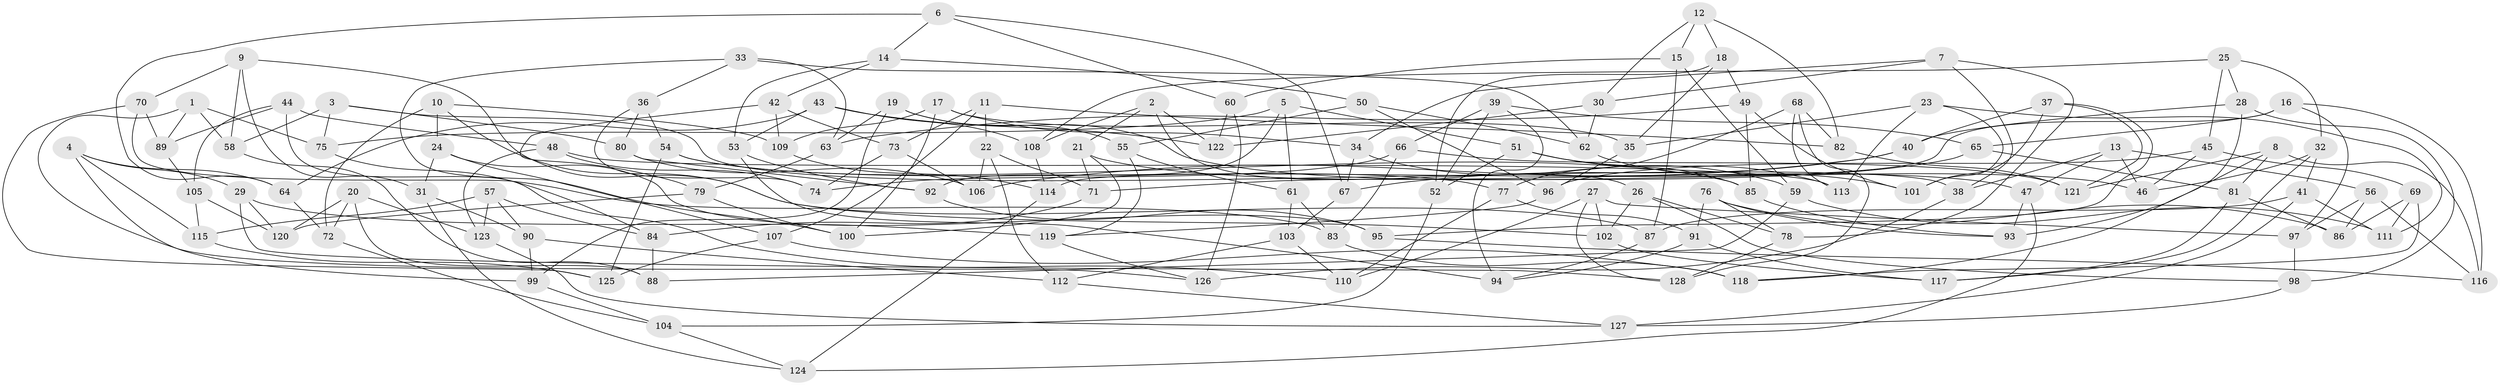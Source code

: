 // coarse degree distribution, {11: 0.05194805194805195, 4: 0.7662337662337663, 9: 0.05194805194805195, 8: 0.025974025974025976, 3: 0.05194805194805195, 10: 0.03896103896103896, 12: 0.012987012987012988}
// Generated by graph-tools (version 1.1) at 2025/54/03/04/25 22:54:01]
// undirected, 128 vertices, 256 edges
graph export_dot {
  node [color=gray90,style=filled];
  1;
  2;
  3;
  4;
  5;
  6;
  7;
  8;
  9;
  10;
  11;
  12;
  13;
  14;
  15;
  16;
  17;
  18;
  19;
  20;
  21;
  22;
  23;
  24;
  25;
  26;
  27;
  28;
  29;
  30;
  31;
  32;
  33;
  34;
  35;
  36;
  37;
  38;
  39;
  40;
  41;
  42;
  43;
  44;
  45;
  46;
  47;
  48;
  49;
  50;
  51;
  52;
  53;
  54;
  55;
  56;
  57;
  58;
  59;
  60;
  61;
  62;
  63;
  64;
  65;
  66;
  67;
  68;
  69;
  70;
  71;
  72;
  73;
  74;
  75;
  76;
  77;
  78;
  79;
  80;
  81;
  82;
  83;
  84;
  85;
  86;
  87;
  88;
  89;
  90;
  91;
  92;
  93;
  94;
  95;
  96;
  97;
  98;
  99;
  100;
  101;
  102;
  103;
  104;
  105;
  106;
  107;
  108;
  109;
  110;
  111;
  112;
  113;
  114;
  115;
  116;
  117;
  118;
  119;
  120;
  121;
  122;
  123;
  124;
  125;
  126;
  127;
  128;
  1 -- 58;
  1 -- 75;
  1 -- 89;
  1 -- 126;
  2 -- 26;
  2 -- 108;
  2 -- 122;
  2 -- 21;
  3 -- 80;
  3 -- 75;
  3 -- 38;
  3 -- 58;
  4 -- 29;
  4 -- 64;
  4 -- 115;
  4 -- 99;
  5 -- 61;
  5 -- 75;
  5 -- 92;
  5 -- 51;
  6 -- 60;
  6 -- 14;
  6 -- 67;
  6 -- 64;
  7 -- 30;
  7 -- 78;
  7 -- 34;
  7 -- 38;
  8 -- 81;
  8 -- 116;
  8 -- 93;
  8 -- 121;
  9 -- 70;
  9 -- 102;
  9 -- 58;
  9 -- 31;
  10 -- 72;
  10 -- 109;
  10 -- 87;
  10 -- 24;
  11 -- 73;
  11 -- 22;
  11 -- 107;
  11 -- 82;
  12 -- 30;
  12 -- 15;
  12 -- 18;
  12 -- 82;
  13 -- 38;
  13 -- 56;
  13 -- 46;
  13 -- 47;
  14 -- 50;
  14 -- 53;
  14 -- 42;
  15 -- 87;
  15 -- 59;
  15 -- 60;
  16 -- 116;
  16 -- 97;
  16 -- 65;
  16 -- 114;
  17 -- 109;
  17 -- 100;
  17 -- 34;
  17 -- 35;
  18 -- 35;
  18 -- 49;
  18 -- 52;
  19 -- 46;
  19 -- 55;
  19 -- 99;
  19 -- 63;
  20 -- 72;
  20 -- 123;
  20 -- 120;
  20 -- 88;
  21 -- 71;
  21 -- 47;
  21 -- 100;
  22 -- 112;
  22 -- 71;
  22 -- 106;
  23 -- 111;
  23 -- 35;
  23 -- 113;
  23 -- 101;
  24 -- 107;
  24 -- 31;
  24 -- 95;
  25 -- 108;
  25 -- 32;
  25 -- 28;
  25 -- 45;
  26 -- 78;
  26 -- 102;
  26 -- 98;
  27 -- 128;
  27 -- 97;
  27 -- 102;
  27 -- 110;
  28 -- 118;
  28 -- 40;
  28 -- 98;
  29 -- 120;
  29 -- 128;
  29 -- 119;
  30 -- 122;
  30 -- 62;
  31 -- 90;
  31 -- 124;
  32 -- 41;
  32 -- 117;
  32 -- 46;
  33 -- 63;
  33 -- 100;
  33 -- 62;
  33 -- 36;
  34 -- 59;
  34 -- 67;
  35 -- 96;
  36 -- 54;
  36 -- 74;
  36 -- 80;
  37 -- 95;
  37 -- 101;
  37 -- 40;
  37 -- 121;
  38 -- 126;
  39 -- 52;
  39 -- 66;
  39 -- 94;
  39 -- 65;
  40 -- 67;
  40 -- 106;
  41 -- 127;
  41 -- 87;
  41 -- 111;
  42 -- 109;
  42 -- 79;
  42 -- 73;
  43 -- 64;
  43 -- 53;
  43 -- 122;
  43 -- 108;
  44 -- 89;
  44 -- 110;
  44 -- 48;
  44 -- 105;
  45 -- 69;
  45 -- 46;
  45 -- 96;
  47 -- 124;
  47 -- 93;
  48 -- 74;
  48 -- 123;
  48 -- 113;
  49 -- 85;
  49 -- 101;
  49 -- 63;
  50 -- 62;
  50 -- 55;
  50 -- 96;
  51 -- 85;
  51 -- 113;
  51 -- 52;
  52 -- 104;
  53 -- 92;
  53 -- 94;
  54 -- 85;
  54 -- 77;
  54 -- 125;
  55 -- 61;
  55 -- 119;
  56 -- 86;
  56 -- 97;
  56 -- 116;
  57 -- 123;
  57 -- 115;
  57 -- 90;
  57 -- 84;
  58 -- 88;
  59 -- 111;
  59 -- 88;
  60 -- 126;
  60 -- 122;
  61 -- 83;
  61 -- 103;
  62 -- 101;
  63 -- 79;
  64 -- 72;
  65 -- 71;
  65 -- 81;
  66 -- 121;
  66 -- 74;
  66 -- 83;
  67 -- 103;
  68 -- 128;
  68 -- 113;
  68 -- 77;
  68 -- 82;
  69 -- 118;
  69 -- 111;
  69 -- 86;
  70 -- 125;
  70 -- 83;
  70 -- 89;
  71 -- 84;
  72 -- 104;
  73 -- 74;
  73 -- 106;
  75 -- 84;
  76 -- 78;
  76 -- 93;
  76 -- 91;
  76 -- 86;
  77 -- 110;
  77 -- 91;
  78 -- 128;
  79 -- 100;
  79 -- 120;
  80 -- 106;
  80 -- 92;
  81 -- 86;
  81 -- 117;
  82 -- 121;
  83 -- 118;
  84 -- 88;
  85 -- 93;
  87 -- 94;
  89 -- 105;
  90 -- 112;
  90 -- 99;
  91 -- 94;
  91 -- 117;
  92 -- 95;
  95 -- 116;
  96 -- 119;
  97 -- 98;
  98 -- 127;
  99 -- 104;
  102 -- 117;
  103 -- 112;
  103 -- 110;
  104 -- 124;
  105 -- 115;
  105 -- 120;
  107 -- 118;
  107 -- 125;
  108 -- 114;
  109 -- 114;
  112 -- 127;
  114 -- 124;
  115 -- 125;
  119 -- 126;
  123 -- 127;
}
